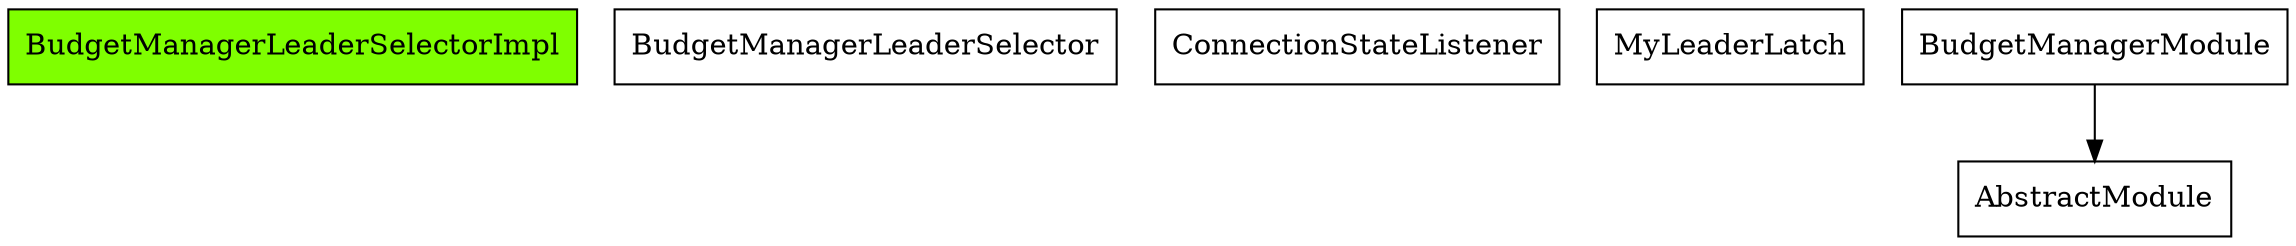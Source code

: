 digraph JavaInject {
	node [shape="record"];
	edge [style="solid"];
	#edge [style="dashed"];

	BudgetManagerLeaderSelectorImpl [style="filled", color="black", fillcolor="chartreuse"];
	BudgetManagerLeaderSelector;
	ConnectionStateListener;
	MyLeaderLatch;
	AbstractModule;
	BudgetManagerModule;
	BudgetManagerModule->AbstractModule;
	


}
